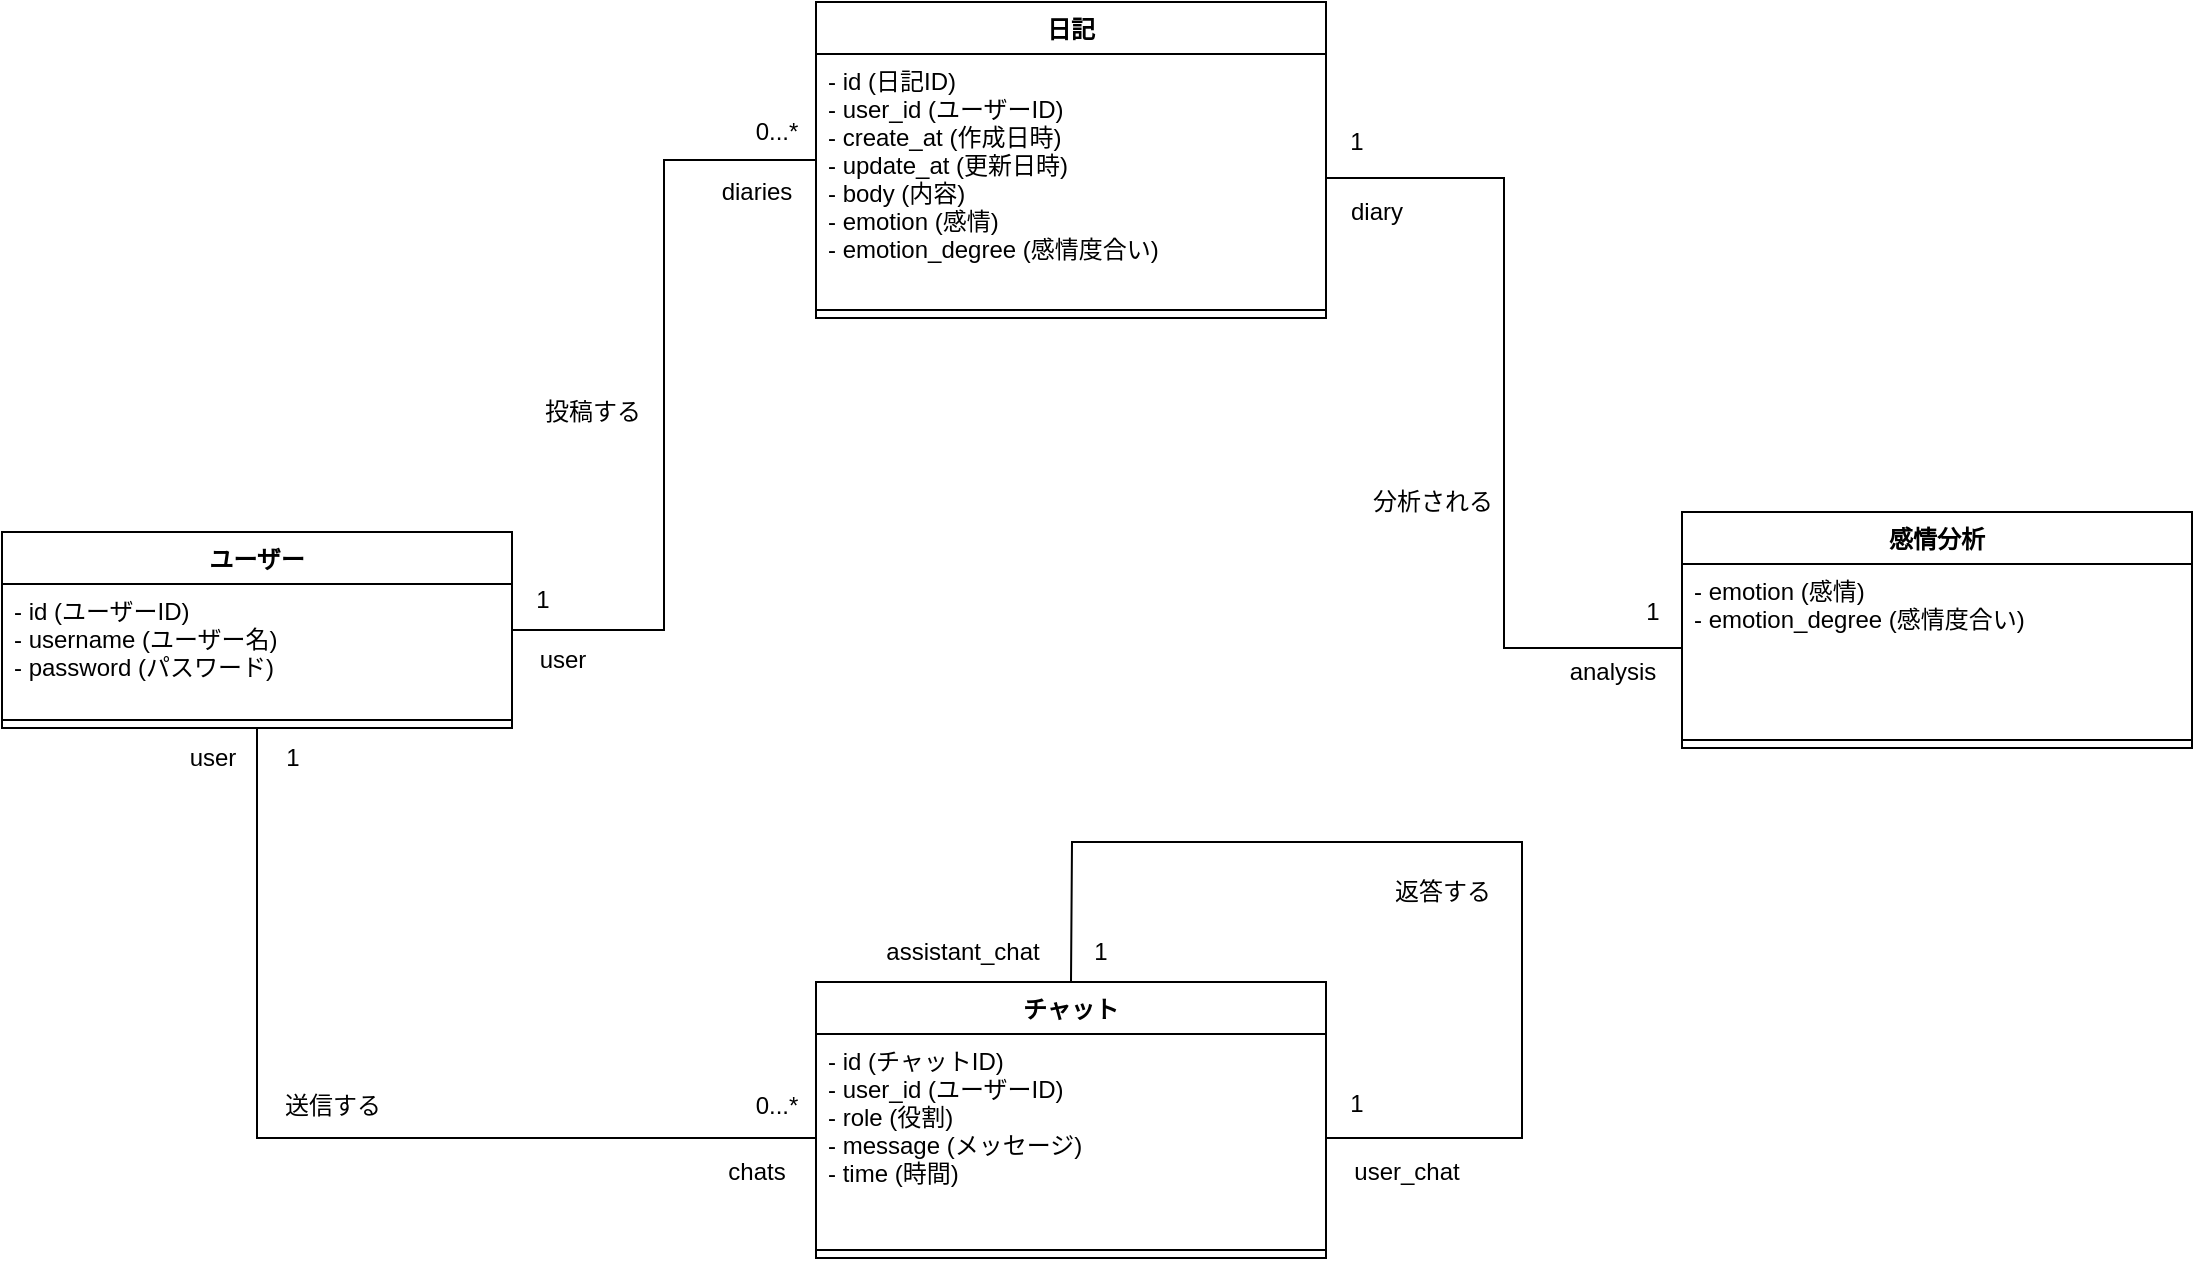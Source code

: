 <mxfile scale="5" border="10">
    <diagram id="tVcZCLwnk6YYUcV4bede" name="ページ1">
        <mxGraphModel dx="1090" dy="925" grid="1" gridSize="10" guides="1" tooltips="1" connect="1" arrows="1" fold="1" page="1" pageScale="1" pageWidth="1169" pageHeight="827" background="#ffffff" math="0" shadow="0">
            <root>
                <mxCell id="0"/>
                <mxCell id="1" parent="0"/>
                <mxCell id="36" style="edgeStyle=orthogonalEdgeStyle;html=1;entryX=0;entryY=0.5;entryDx=0;entryDy=0;endArrow=none;endFill=0;rounded=0;" parent="1" source="2" target="6" edge="1">
                    <mxGeometry relative="1" as="geometry"/>
                </mxCell>
                <mxCell id="37" style="edgeStyle=orthogonalEdgeStyle;html=1;entryX=0;entryY=0.5;entryDx=0;entryDy=0;endArrow=none;endFill=0;rounded=0;" parent="1" source="2" target="19" edge="1">
                    <mxGeometry relative="1" as="geometry"/>
                </mxCell>
                <mxCell id="2" value="ユーザー" style="swimlane;fontStyle=1;align=center;verticalAlign=top;childLayout=stackLayout;horizontal=1;startSize=26;horizontalStack=0;resizeParent=1;resizeParentMax=0;resizeLast=0;collapsible=1;marginBottom=0;" parent="1" vertex="1">
                    <mxGeometry x="50" y="365" width="255" height="98" as="geometry"/>
                </mxCell>
                <mxCell id="3" value="- id (ユーザーID)&#10;- username (ユーザー名)&#10;- password (パスワード)" style="text;strokeColor=none;fillColor=none;align=left;verticalAlign=top;spacingLeft=4;spacingRight=4;overflow=hidden;rotatable=0;points=[[0,0.5],[1,0.5]];portConstraint=eastwest;" parent="2" vertex="1">
                    <mxGeometry y="26" width="255" height="64" as="geometry"/>
                </mxCell>
                <mxCell id="4" value="" style="line;strokeWidth=1;fillColor=none;align=left;verticalAlign=middle;spacingTop=-1;spacingLeft=3;spacingRight=3;rotatable=0;labelPosition=right;points=[];portConstraint=eastwest;strokeColor=inherit;" parent="2" vertex="1">
                    <mxGeometry y="90" width="255" height="8" as="geometry"/>
                </mxCell>
                <mxCell id="6" value="日記" style="swimlane;fontStyle=1;align=center;verticalAlign=top;childLayout=stackLayout;horizontal=1;startSize=26;horizontalStack=0;resizeParent=1;resizeParentMax=0;resizeLast=0;collapsible=1;marginBottom=0;" parent="1" vertex="1">
                    <mxGeometry x="457" y="100" width="255" height="158" as="geometry"/>
                </mxCell>
                <mxCell id="7" value="- id (日記ID)&#10;- user_id (ユーザーID)&#10;- create_at (作成日時)&#10;- update_at (更新日時)&#10;- body (内容)&#10;- emotion (感情)&#10;- emotion_degree (感情度合い)" style="text;strokeColor=none;fillColor=none;align=left;verticalAlign=top;spacingLeft=4;spacingRight=4;overflow=hidden;rotatable=0;points=[[0,0.5],[1,0.5]];portConstraint=eastwest;" parent="6" vertex="1">
                    <mxGeometry y="26" width="255" height="124" as="geometry"/>
                </mxCell>
                <mxCell id="8" value="" style="line;strokeWidth=1;fillColor=none;align=left;verticalAlign=middle;spacingTop=-1;spacingLeft=3;spacingRight=3;rotatable=0;labelPosition=right;points=[];portConstraint=eastwest;strokeColor=inherit;" parent="6" vertex="1">
                    <mxGeometry y="150" width="255" height="8" as="geometry"/>
                </mxCell>
                <mxCell id="10" value="感情分析" style="swimlane;fontStyle=1;align=center;verticalAlign=top;childLayout=stackLayout;horizontal=1;startSize=26;horizontalStack=0;resizeParent=1;resizeParentMax=0;resizeLast=0;collapsible=1;marginBottom=0;labelBackgroundColor=none;labelBorderColor=none;fontColor=default;html=0;" parent="1" vertex="1">
                    <mxGeometry x="890" y="355" width="255" height="118" as="geometry"/>
                </mxCell>
                <mxCell id="11" value="- emotion (感情)&#10;- emotion_degree (感情度合い)" style="text;strokeColor=none;fillColor=none;align=left;verticalAlign=top;spacingLeft=4;spacingRight=4;overflow=hidden;rotatable=0;points=[[0,0.5],[1,0.5]];portConstraint=eastwest;labelBackgroundColor=none;labelBorderColor=none;fontColor=default;html=0;" parent="10" vertex="1">
                    <mxGeometry y="26" width="255" height="84" as="geometry"/>
                </mxCell>
                <mxCell id="12" value="" style="line;strokeWidth=1;fillColor=none;align=left;verticalAlign=middle;spacingTop=-1;spacingLeft=3;spacingRight=3;rotatable=0;labelPosition=right;points=[];portConstraint=eastwest;strokeColor=inherit;labelBackgroundColor=none;labelBorderColor=none;fontColor=default;html=0;" parent="10" vertex="1">
                    <mxGeometry y="110" width="255" height="8" as="geometry"/>
                </mxCell>
                <mxCell id="18" value="チャット" style="swimlane;fontStyle=1;align=center;verticalAlign=top;childLayout=stackLayout;horizontal=1;startSize=26;horizontalStack=0;resizeParent=1;resizeParentMax=0;resizeLast=0;collapsible=1;marginBottom=0;labelBackgroundColor=none;labelBorderColor=none;fontColor=default;html=0;" parent="1" vertex="1">
                    <mxGeometry x="457" y="590" width="255" height="138" as="geometry"/>
                </mxCell>
                <mxCell id="55" style="edgeStyle=none;html=1;entryX=0.5;entryY=0;entryDx=0;entryDy=0;rounded=0;endArrow=none;endFill=0;" edge="1" parent="18" source="19" target="18">
                    <mxGeometry relative="1" as="geometry">
                        <Array as="points">
                            <mxPoint x="353" y="78"/>
                            <mxPoint x="353" y="-70"/>
                            <mxPoint x="128" y="-70"/>
                        </Array>
                    </mxGeometry>
                </mxCell>
                <mxCell id="19" value="- id (チャットID)&#10;- user_id (ユーザーID)&#10;- role (役割)&#10;- message (メッセージ)&#10;- time (時間)" style="text;strokeColor=none;fillColor=none;align=left;verticalAlign=top;spacingLeft=4;spacingRight=4;overflow=hidden;rotatable=0;points=[[0,0.5],[1,0.5]];portConstraint=eastwest;labelBackgroundColor=none;labelBorderColor=none;fontColor=default;html=0;" parent="18" vertex="1">
                    <mxGeometry y="26" width="255" height="104" as="geometry"/>
                </mxCell>
                <mxCell id="20" value="" style="line;strokeWidth=1;fillColor=none;align=left;verticalAlign=middle;spacingTop=-1;spacingLeft=3;spacingRight=3;rotatable=0;labelPosition=right;points=[];portConstraint=eastwest;strokeColor=inherit;labelBackgroundColor=none;labelBorderColor=none;fontColor=default;html=0;" parent="18" vertex="1">
                    <mxGeometry y="130" width="255" height="8" as="geometry"/>
                </mxCell>
                <mxCell id="38" style="edgeStyle=orthogonalEdgeStyle;rounded=0;html=1;entryX=0;entryY=0.5;entryDx=0;entryDy=0;endArrow=none;endFill=0;" parent="1" source="7" target="11" edge="1">
                    <mxGeometry relative="1" as="geometry"/>
                </mxCell>
                <mxCell id="39" value="1" style="text;html=1;align=center;verticalAlign=middle;resizable=0;points=[];autosize=1;strokeColor=none;fillColor=none;" parent="1" vertex="1">
                    <mxGeometry x="305" y="384" width="30" height="30" as="geometry"/>
                </mxCell>
                <mxCell id="40" value="0...*" style="text;html=1;align=center;verticalAlign=middle;resizable=0;points=[];autosize=1;strokeColor=none;fillColor=none;" parent="1" vertex="1">
                    <mxGeometry x="417" y="150" width="40" height="30" as="geometry"/>
                </mxCell>
                <mxCell id="41" value="1" style="text;html=1;align=center;verticalAlign=middle;resizable=0;points=[];autosize=1;strokeColor=none;fillColor=none;" parent="1" vertex="1">
                    <mxGeometry x="180" y="463" width="30" height="30" as="geometry"/>
                </mxCell>
                <mxCell id="42" value="0...*" style="text;html=1;align=center;verticalAlign=middle;resizable=0;points=[];autosize=1;strokeColor=none;fillColor=none;" parent="1" vertex="1">
                    <mxGeometry x="417" y="637" width="40" height="30" as="geometry"/>
                </mxCell>
                <mxCell id="44" value="1" style="text;html=1;align=center;verticalAlign=middle;resizable=0;points=[];autosize=1;strokeColor=none;fillColor=none;" parent="1" vertex="1">
                    <mxGeometry x="712" y="155" width="30" height="30" as="geometry"/>
                </mxCell>
                <mxCell id="45" value="1" style="text;html=1;align=center;verticalAlign=middle;resizable=0;points=[];autosize=1;strokeColor=none;fillColor=none;" parent="1" vertex="1">
                    <mxGeometry x="860" y="390" width="30" height="30" as="geometry"/>
                </mxCell>
                <mxCell id="46" value="user" style="text;html=1;align=center;verticalAlign=middle;resizable=0;points=[];autosize=1;strokeColor=none;fillColor=none;" parent="1" vertex="1">
                    <mxGeometry x="305" y="414" width="50" height="30" as="geometry"/>
                </mxCell>
                <mxCell id="47" value="diaries" style="text;html=1;align=center;verticalAlign=middle;resizable=0;points=[];autosize=1;strokeColor=none;fillColor=none;" parent="1" vertex="1">
                    <mxGeometry x="397" y="180" width="60" height="30" as="geometry"/>
                </mxCell>
                <mxCell id="48" value="chats" style="text;html=1;align=center;verticalAlign=middle;resizable=0;points=[];autosize=1;strokeColor=none;fillColor=none;" parent="1" vertex="1">
                    <mxGeometry x="402" y="670" width="50" height="30" as="geometry"/>
                </mxCell>
                <mxCell id="49" value="analysis" style="text;html=1;align=center;verticalAlign=middle;resizable=0;points=[];autosize=1;strokeColor=none;fillColor=none;" parent="1" vertex="1">
                    <mxGeometry x="820" y="420" width="70" height="30" as="geometry"/>
                </mxCell>
                <mxCell id="50" value="user" style="text;html=1;align=center;verticalAlign=middle;resizable=0;points=[];autosize=1;strokeColor=none;fillColor=none;" parent="1" vertex="1">
                    <mxGeometry x="130" y="463" width="50" height="30" as="geometry"/>
                </mxCell>
                <mxCell id="51" value="diary" style="text;html=1;align=center;verticalAlign=middle;resizable=0;points=[];autosize=1;strokeColor=none;fillColor=none;" parent="1" vertex="1">
                    <mxGeometry x="712" y="190" width="50" height="30" as="geometry"/>
                </mxCell>
                <mxCell id="52" value="投稿する" style="text;html=1;align=center;verticalAlign=middle;resizable=0;points=[];autosize=1;strokeColor=none;fillColor=none;" parent="1" vertex="1">
                    <mxGeometry x="310" y="290" width="70" height="30" as="geometry"/>
                </mxCell>
                <mxCell id="53" value="送信する" style="text;html=1;align=center;verticalAlign=middle;resizable=0;points=[];autosize=1;strokeColor=none;fillColor=none;" parent="1" vertex="1">
                    <mxGeometry x="180" y="637" width="70" height="30" as="geometry"/>
                </mxCell>
                <mxCell id="54" value="分析される" style="text;html=1;align=center;verticalAlign=middle;resizable=0;points=[];autosize=1;strokeColor=none;fillColor=none;" parent="1" vertex="1">
                    <mxGeometry x="725" y="335" width="80" height="30" as="geometry"/>
                </mxCell>
                <mxCell id="56" value="1" style="text;html=1;align=center;verticalAlign=middle;resizable=0;points=[];autosize=1;strokeColor=none;fillColor=none;" vertex="1" parent="1">
                    <mxGeometry x="712" y="636" width="30" height="30" as="geometry"/>
                </mxCell>
                <mxCell id="57" value="1" style="text;html=1;align=center;verticalAlign=middle;resizable=0;points=[];autosize=1;strokeColor=none;fillColor=none;" vertex="1" parent="1">
                    <mxGeometry x="584" y="560" width="30" height="30" as="geometry"/>
                </mxCell>
                <mxCell id="58" value="user_chat" style="text;html=1;align=center;verticalAlign=middle;resizable=0;points=[];autosize=1;strokeColor=none;fillColor=none;" vertex="1" parent="1">
                    <mxGeometry x="712" y="670" width="80" height="30" as="geometry"/>
                </mxCell>
                <mxCell id="59" value="assistant_chat" style="text;html=1;align=center;verticalAlign=middle;resizable=0;points=[];autosize=1;strokeColor=none;fillColor=none;" vertex="1" parent="1">
                    <mxGeometry x="480" y="560" width="100" height="30" as="geometry"/>
                </mxCell>
                <mxCell id="60" value="返答する" style="text;html=1;align=center;verticalAlign=middle;resizable=0;points=[];autosize=1;strokeColor=none;fillColor=none;" vertex="1" parent="1">
                    <mxGeometry x="735" y="530" width="70" height="30" as="geometry"/>
                </mxCell>
            </root>
        </mxGraphModel>
    </diagram>
</mxfile>